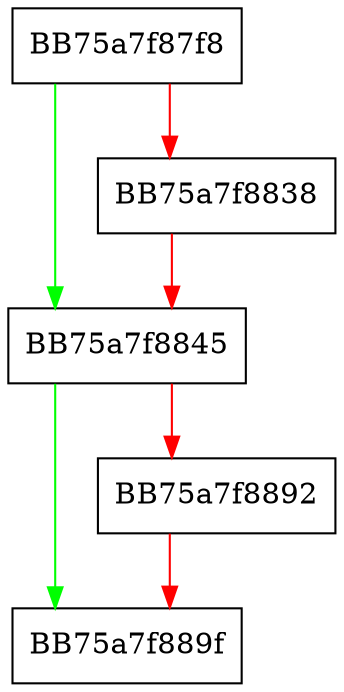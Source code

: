 digraph NotifyIgnoredLowFi {
  node [shape="box"];
  graph [splines=ortho];
  BB75a7f87f8 -> BB75a7f8845 [color="green"];
  BB75a7f87f8 -> BB75a7f8838 [color="red"];
  BB75a7f8838 -> BB75a7f8845 [color="red"];
  BB75a7f8845 -> BB75a7f889f [color="green"];
  BB75a7f8845 -> BB75a7f8892 [color="red"];
  BB75a7f8892 -> BB75a7f889f [color="red"];
}